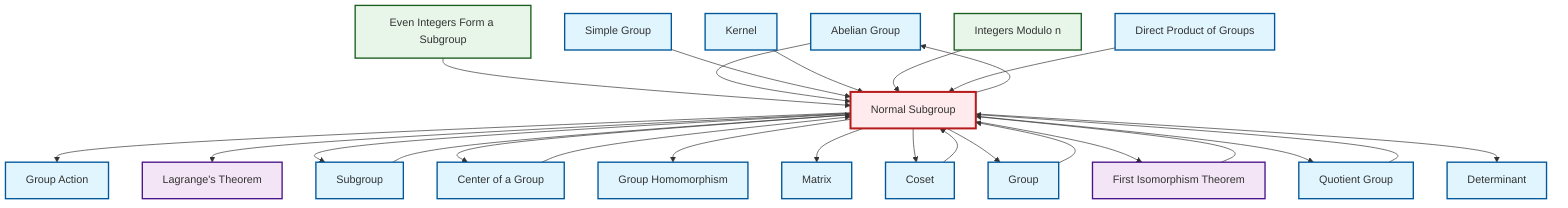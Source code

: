 graph TD
    classDef definition fill:#e1f5fe,stroke:#01579b,stroke-width:2px
    classDef theorem fill:#f3e5f5,stroke:#4a148c,stroke-width:2px
    classDef axiom fill:#fff3e0,stroke:#e65100,stroke-width:2px
    classDef example fill:#e8f5e9,stroke:#1b5e20,stroke-width:2px
    classDef current fill:#ffebee,stroke:#b71c1c,stroke-width:3px
    def-abelian-group["Abelian Group"]:::definition
    def-kernel["Kernel"]:::definition
    def-group["Group"]:::definition
    def-group-action["Group Action"]:::definition
    def-direct-product["Direct Product of Groups"]:::definition
    def-normal-subgroup["Normal Subgroup"]:::definition
    def-matrix["Matrix"]:::definition
    thm-lagrange["Lagrange's Theorem"]:::theorem
    ex-even-integers-subgroup["Even Integers Form a Subgroup"]:::example
    def-homomorphism["Group Homomorphism"]:::definition
    def-quotient-group["Quotient Group"]:::definition
    def-subgroup["Subgroup"]:::definition
    def-coset["Coset"]:::definition
    def-center-of-group["Center of a Group"]:::definition
    def-determinant["Determinant"]:::definition
    ex-quotient-integers-mod-n["Integers Modulo n"]:::example
    thm-first-isomorphism["First Isomorphism Theorem"]:::theorem
    def-simple-group["Simple Group"]:::definition
    ex-even-integers-subgroup --> def-normal-subgroup
    def-normal-subgroup --> def-group-action
    thm-first-isomorphism --> def-normal-subgroup
    def-coset --> def-normal-subgroup
    def-abelian-group --> def-normal-subgroup
    def-normal-subgroup --> def-abelian-group
    def-quotient-group --> def-normal-subgroup
    def-normal-subgroup --> thm-lagrange
    def-subgroup --> def-normal-subgroup
    def-normal-subgroup --> def-subgroup
    def-normal-subgroup --> def-center-of-group
    def-normal-subgroup --> def-homomorphism
    def-center-of-group --> def-normal-subgroup
    def-normal-subgroup --> def-matrix
    def-normal-subgroup --> def-coset
    def-simple-group --> def-normal-subgroup
    def-normal-subgroup --> def-group
    def-normal-subgroup --> thm-first-isomorphism
    def-normal-subgroup --> def-quotient-group
    def-kernel --> def-normal-subgroup
    ex-quotient-integers-mod-n --> def-normal-subgroup
    def-group --> def-normal-subgroup
    def-direct-product --> def-normal-subgroup
    def-normal-subgroup --> def-determinant
    class def-normal-subgroup current